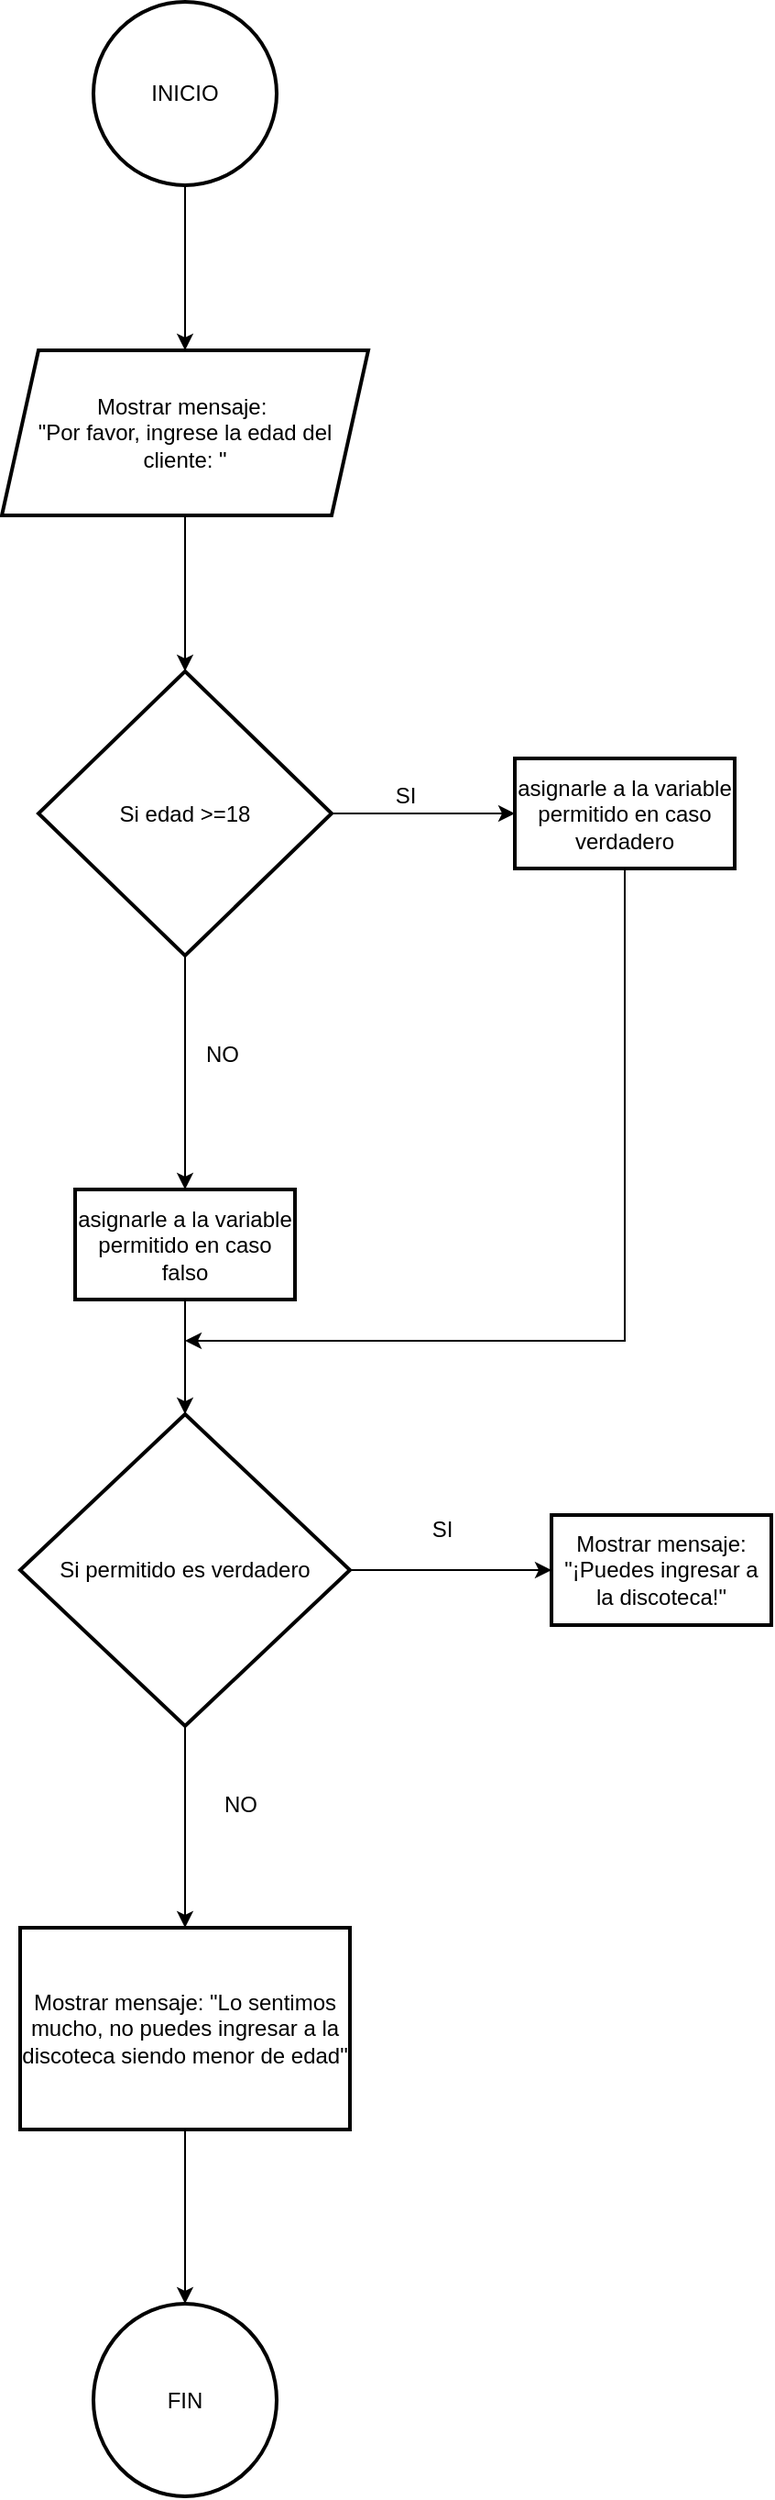 <mxfile version="24.7.16">
  <diagram name="Página-1" id="zKpF-rxgKRxSmfICguMY">
    <mxGraphModel dx="794" dy="483" grid="1" gridSize="10" guides="1" tooltips="1" connect="1" arrows="1" fold="1" page="1" pageScale="1" pageWidth="827" pageHeight="1169" math="0" shadow="0">
      <root>
        <mxCell id="0" />
        <mxCell id="1" parent="0" />
        <mxCell id="_UYm4kvEZI7U3ygblXGe-3" value="" style="edgeStyle=orthogonalEdgeStyle;rounded=0;orthogonalLoop=1;jettySize=auto;html=1;" edge="1" parent="1" source="_UYm4kvEZI7U3ygblXGe-1" target="_UYm4kvEZI7U3ygblXGe-2">
          <mxGeometry relative="1" as="geometry" />
        </mxCell>
        <mxCell id="_UYm4kvEZI7U3ygblXGe-1" value="INICIO" style="strokeWidth=2;html=1;shape=mxgraph.flowchart.start_2;whiteSpace=wrap;" vertex="1" parent="1">
          <mxGeometry x="350" y="10" width="100" height="100" as="geometry" />
        </mxCell>
        <mxCell id="_UYm4kvEZI7U3ygblXGe-5" value="" style="edgeStyle=orthogonalEdgeStyle;rounded=0;orthogonalLoop=1;jettySize=auto;html=1;" edge="1" parent="1" source="_UYm4kvEZI7U3ygblXGe-2" target="_UYm4kvEZI7U3ygblXGe-4">
          <mxGeometry relative="1" as="geometry" />
        </mxCell>
        <mxCell id="_UYm4kvEZI7U3ygblXGe-2" value="Mostrar mensaje:&amp;nbsp;&lt;div&gt;&quot;Por favor, ingrese la edad del cliente: &quot;&lt;/div&gt;" style="shape=parallelogram;perimeter=parallelogramPerimeter;whiteSpace=wrap;html=1;fixedSize=1;strokeWidth=2;" vertex="1" parent="1">
          <mxGeometry x="300" y="200" width="200" height="90" as="geometry" />
        </mxCell>
        <mxCell id="_UYm4kvEZI7U3ygblXGe-7" value="" style="edgeStyle=orthogonalEdgeStyle;rounded=0;orthogonalLoop=1;jettySize=auto;html=1;" edge="1" parent="1" source="_UYm4kvEZI7U3ygblXGe-4" target="_UYm4kvEZI7U3ygblXGe-6">
          <mxGeometry relative="1" as="geometry" />
        </mxCell>
        <mxCell id="_UYm4kvEZI7U3ygblXGe-9" value="" style="edgeStyle=orthogonalEdgeStyle;rounded=0;orthogonalLoop=1;jettySize=auto;html=1;" edge="1" parent="1" source="_UYm4kvEZI7U3ygblXGe-4" target="_UYm4kvEZI7U3ygblXGe-8">
          <mxGeometry relative="1" as="geometry" />
        </mxCell>
        <mxCell id="_UYm4kvEZI7U3ygblXGe-4" value="Si edad &amp;gt;=18" style="rhombus;whiteSpace=wrap;html=1;strokeWidth=2;" vertex="1" parent="1">
          <mxGeometry x="320" y="375" width="160" height="155" as="geometry" />
        </mxCell>
        <mxCell id="_UYm4kvEZI7U3ygblXGe-6" value="asignarle a la variable permitido en caso verdadero" style="whiteSpace=wrap;html=1;strokeWidth=2;" vertex="1" parent="1">
          <mxGeometry x="580" y="422.5" width="120" height="60" as="geometry" />
        </mxCell>
        <mxCell id="_UYm4kvEZI7U3ygblXGe-11" value="" style="edgeStyle=orthogonalEdgeStyle;rounded=0;orthogonalLoop=1;jettySize=auto;html=1;" edge="1" parent="1" source="_UYm4kvEZI7U3ygblXGe-8" target="_UYm4kvEZI7U3ygblXGe-10">
          <mxGeometry relative="1" as="geometry" />
        </mxCell>
        <mxCell id="_UYm4kvEZI7U3ygblXGe-8" value="asignarle a la variable permitido en caso falso" style="whiteSpace=wrap;html=1;strokeWidth=2;" vertex="1" parent="1">
          <mxGeometry x="340" y="657.5" width="120" height="60" as="geometry" />
        </mxCell>
        <mxCell id="_UYm4kvEZI7U3ygblXGe-15" value="" style="edgeStyle=orthogonalEdgeStyle;rounded=0;orthogonalLoop=1;jettySize=auto;html=1;" edge="1" parent="1" source="_UYm4kvEZI7U3ygblXGe-10" target="_UYm4kvEZI7U3ygblXGe-14">
          <mxGeometry relative="1" as="geometry" />
        </mxCell>
        <mxCell id="_UYm4kvEZI7U3ygblXGe-19" value="" style="edgeStyle=orthogonalEdgeStyle;rounded=0;orthogonalLoop=1;jettySize=auto;html=1;" edge="1" parent="1" source="_UYm4kvEZI7U3ygblXGe-10" target="_UYm4kvEZI7U3ygblXGe-18">
          <mxGeometry relative="1" as="geometry" />
        </mxCell>
        <mxCell id="_UYm4kvEZI7U3ygblXGe-10" value="Si permitido es verdadero" style="rhombus;whiteSpace=wrap;html=1;strokeWidth=2;" vertex="1" parent="1">
          <mxGeometry x="310" y="780" width="180" height="170" as="geometry" />
        </mxCell>
        <mxCell id="_UYm4kvEZI7U3ygblXGe-14" value="Mostrar mensaje: &quot;¡Puedes ingresar a la discoteca!&quot;" style="whiteSpace=wrap;html=1;strokeWidth=2;" vertex="1" parent="1">
          <mxGeometry x="600" y="835" width="120" height="60" as="geometry" />
        </mxCell>
        <mxCell id="_UYm4kvEZI7U3ygblXGe-16" value="SI" style="text;html=1;align=center;verticalAlign=middle;resizable=0;points=[];autosize=1;strokeColor=none;fillColor=none;" vertex="1" parent="1">
          <mxGeometry x="505" y="428" width="30" height="30" as="geometry" />
        </mxCell>
        <mxCell id="_UYm4kvEZI7U3ygblXGe-17" value="NO" style="text;html=1;align=center;verticalAlign=middle;resizable=0;points=[];autosize=1;strokeColor=none;fillColor=none;" vertex="1" parent="1">
          <mxGeometry x="400" y="569" width="40" height="30" as="geometry" />
        </mxCell>
        <mxCell id="_UYm4kvEZI7U3ygblXGe-24" value="" style="edgeStyle=orthogonalEdgeStyle;rounded=0;orthogonalLoop=1;jettySize=auto;html=1;" edge="1" parent="1" source="_UYm4kvEZI7U3ygblXGe-18" target="_UYm4kvEZI7U3ygblXGe-23">
          <mxGeometry relative="1" as="geometry" />
        </mxCell>
        <mxCell id="_UYm4kvEZI7U3ygblXGe-18" value="Mostrar mensaje: &quot;Lo sentimos mucho, no puedes ingresar a la discoteca siendo menor de edad&quot;" style="whiteSpace=wrap;html=1;strokeWidth=2;" vertex="1" parent="1">
          <mxGeometry x="310" y="1060" width="180" height="110" as="geometry" />
        </mxCell>
        <mxCell id="_UYm4kvEZI7U3ygblXGe-20" value="SI" style="text;html=1;align=center;verticalAlign=middle;resizable=0;points=[];autosize=1;strokeColor=none;fillColor=none;" vertex="1" parent="1">
          <mxGeometry x="525" y="828" width="30" height="30" as="geometry" />
        </mxCell>
        <mxCell id="_UYm4kvEZI7U3ygblXGe-21" value="NO" style="text;html=1;align=center;verticalAlign=middle;resizable=0;points=[];autosize=1;strokeColor=none;fillColor=none;" vertex="1" parent="1">
          <mxGeometry x="410" y="978" width="40" height="30" as="geometry" />
        </mxCell>
        <mxCell id="_UYm4kvEZI7U3ygblXGe-22" value="" style="endArrow=classic;html=1;rounded=0;exitX=0.5;exitY=1;exitDx=0;exitDy=0;" edge="1" parent="1" source="_UYm4kvEZI7U3ygblXGe-6">
          <mxGeometry width="50" height="50" relative="1" as="geometry">
            <mxPoint x="400" y="740" as="sourcePoint" />
            <mxPoint x="400" y="740" as="targetPoint" />
            <Array as="points">
              <mxPoint x="640" y="740" />
            </Array>
          </mxGeometry>
        </mxCell>
        <mxCell id="_UYm4kvEZI7U3ygblXGe-23" value="FIN" style="ellipse;whiteSpace=wrap;html=1;strokeWidth=2;" vertex="1" parent="1">
          <mxGeometry x="350" y="1265" width="100" height="105" as="geometry" />
        </mxCell>
      </root>
    </mxGraphModel>
  </diagram>
</mxfile>
